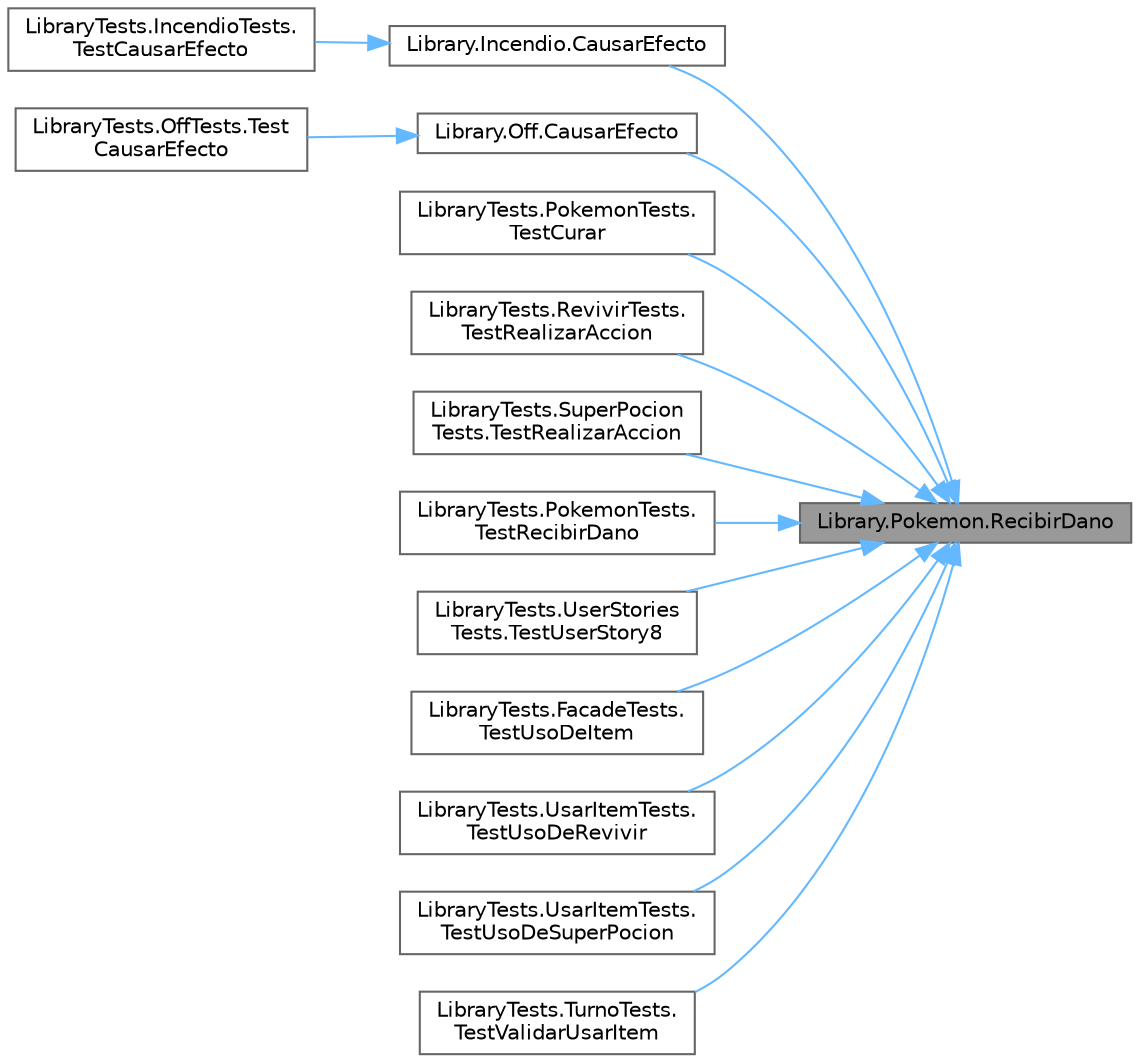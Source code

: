 digraph "Library.Pokemon.RecibirDano"
{
 // INTERACTIVE_SVG=YES
 // LATEX_PDF_SIZE
  bgcolor="transparent";
  edge [fontname=Helvetica,fontsize=10,labelfontname=Helvetica,labelfontsize=10];
  node [fontname=Helvetica,fontsize=10,shape=box,height=0.2,width=0.4];
  rankdir="RL";
  Node1 [id="Node000001",label="Library.Pokemon.RecibirDano",height=0.2,width=0.4,color="gray40", fillcolor="grey60", style="filled", fontcolor="black",tooltip="Se encarga de dañar al Pokémon."];
  Node1 -> Node2 [id="edge1_Node000001_Node000002",dir="back",color="steelblue1",style="solid",tooltip=" "];
  Node2 [id="Node000002",label="Library.Incendio.CausarEfecto",height=0.2,width=0.4,color="grey40", fillcolor="white", style="filled",URL="$classLibrary_1_1Incendio.html#ae6740b5e76908283611b23e98ac4764c",tooltip="Causa el efecto \"Quemar\" en el Pokémon ingresado."];
  Node2 -> Node3 [id="edge2_Node000002_Node000003",dir="back",color="steelblue1",style="solid",tooltip=" "];
  Node3 [id="Node000003",label="LibraryTests.IncendioTests.\lTestCausarEfecto",height=0.2,width=0.4,color="grey40", fillcolor="white", style="filled",URL="$classLibraryTests_1_1IncendioTests.html#a60976f3a96e70d44b238a9ac66c80f60",tooltip="Este test comprueba que este ataque ocasione el efecto \"Quemar\" correctamente."];
  Node1 -> Node4 [id="edge3_Node000001_Node000004",dir="back",color="steelblue1",style="solid",tooltip=" "];
  Node4 [id="Node000004",label="Library.Off.CausarEfecto",height=0.2,width=0.4,color="grey40", fillcolor="white", style="filled",URL="$classLibrary_1_1Off.html#a6f15f15d10181ff1c0db1b522a044d98",tooltip="Causa el efecto \"Envenenar\" en el Pokémon ingresado."];
  Node4 -> Node5 [id="edge4_Node000004_Node000005",dir="back",color="steelblue1",style="solid",tooltip=" "];
  Node5 [id="Node000005",label="LibraryTests.OffTests.Test\lCausarEfecto",height=0.2,width=0.4,color="grey40", fillcolor="white", style="filled",URL="$classLibraryTests_1_1OffTests.html#a5f027c08b13c0e452a74bf9893822b17",tooltip="Este test comprueba que este ataque ocasione el efecto \"Envenenar\" correctamente."];
  Node1 -> Node6 [id="edge5_Node000001_Node000006",dir="back",color="steelblue1",style="solid",tooltip=" "];
  Node6 [id="Node000006",label="LibraryTests.PokemonTests.\lTestCurar",height=0.2,width=0.4,color="grey40", fillcolor="white", style="filled",URL="$classLibraryTests_1_1PokemonTests.html#aff2fd5461a0647a976f863ffb2ac5db2",tooltip="Este test comprueba que se cure determinados puntos de vida correctamente."];
  Node1 -> Node7 [id="edge6_Node000001_Node000007",dir="back",color="steelblue1",style="solid",tooltip=" "];
  Node7 [id="Node000007",label="LibraryTests.RevivirTests.\lTestRealizarAccion",height=0.2,width=0.4,color="grey40", fillcolor="white", style="filled",URL="$classLibraryTests_1_1RevivirTests.html#af94c2e461f24c01c8c43d51420015a91",tooltip="Este test comprueba que este item reviva al Pokémon deseado."];
  Node1 -> Node8 [id="edge7_Node000001_Node000008",dir="back",color="steelblue1",style="solid",tooltip=" "];
  Node8 [id="Node000008",label="LibraryTests.SuperPocion\lTests.TestRealizarAccion",height=0.2,width=0.4,color="grey40", fillcolor="white", style="filled",URL="$classLibraryTests_1_1SuperPocionTests.html#a0f9525dc21c26568c8e58655c8e70bc1",tooltip="Este test comprueba que este item cure 70 puntos o los que falten para tener el máximo al Pokémon des..."];
  Node1 -> Node9 [id="edge8_Node000001_Node000009",dir="back",color="steelblue1",style="solid",tooltip=" "];
  Node9 [id="Node000009",label="LibraryTests.PokemonTests.\lTestRecibirDano",height=0.2,width=0.4,color="grey40", fillcolor="white", style="filled",URL="$classLibraryTests_1_1PokemonTests.html#a537410fb822daf415fd6cee034a2bed4",tooltip="Este test comprueba que se reciba daño correctamente."];
  Node1 -> Node10 [id="edge9_Node000001_Node000010",dir="back",color="steelblue1",style="solid",tooltip=" "];
  Node10 [id="Node000010",label="LibraryTests.UserStories\lTests.TestUserStory8",height=0.2,width=0.4,color="grey40", fillcolor="white", style="filled",URL="$classLibraryTests_1_1UserStoriesTests.html#a7a9e941044e99000f4679d42d02c80fb",tooltip="Este test comprueba la historia de usuario 8."];
  Node1 -> Node11 [id="edge10_Node000001_Node000011",dir="back",color="steelblue1",style="solid",tooltip=" "];
  Node11 [id="Node000011",label="LibraryTests.FacadeTests.\lTestUsoDeItem",height=0.2,width=0.4,color="grey40", fillcolor="white", style="filled",URL="$classLibraryTests_1_1FacadeTests.html#ae4c1e2218823ca49f29c0154a189cbfe",tooltip="Este test comprueba que se pueda usar un item correctamente durante la batalla."];
  Node1 -> Node12 [id="edge11_Node000001_Node000012",dir="back",color="steelblue1",style="solid",tooltip=" "];
  Node12 [id="Node000012",label="LibraryTests.UsarItemTests.\lTestUsoDeRevivir",height=0.2,width=0.4,color="grey40", fillcolor="white", style="filled",URL="$classLibraryTests_1_1UsarItemTests.html#aa8eb8725a070167381804ea2dcf63324",tooltip="Este test comprueba que se reviva a un Pokémon muerto con \"Revivir\"."];
  Node1 -> Node13 [id="edge12_Node000001_Node000013",dir="back",color="steelblue1",style="solid",tooltip=" "];
  Node13 [id="Node000013",label="LibraryTests.UsarItemTests.\lTestUsoDeSuperPocion",height=0.2,width=0.4,color="grey40", fillcolor="white", style="filled",URL="$classLibraryTests_1_1UsarItemTests.html#a8d41ad4f29f90e77a7c9f2dfd61a5ee3",tooltip="Este test comprueba que se cure a un Pokémon con 70 puntos o los que necesite para el máximo con \"Súp..."];
  Node1 -> Node14 [id="edge13_Node000001_Node000014",dir="back",color="steelblue1",style="solid",tooltip=" "];
  Node14 [id="Node000014",label="LibraryTests.TurnoTests.\lTestValidarUsarItem",height=0.2,width=0.4,color="grey40", fillcolor="white", style="filled",URL="$classLibraryTests_1_1TurnoTests.html#a8e68659606386314092dec01e3ed2ccc",tooltip="Este test comprueba que se valide correctamente la acción \"Usar Item\"."];
}
